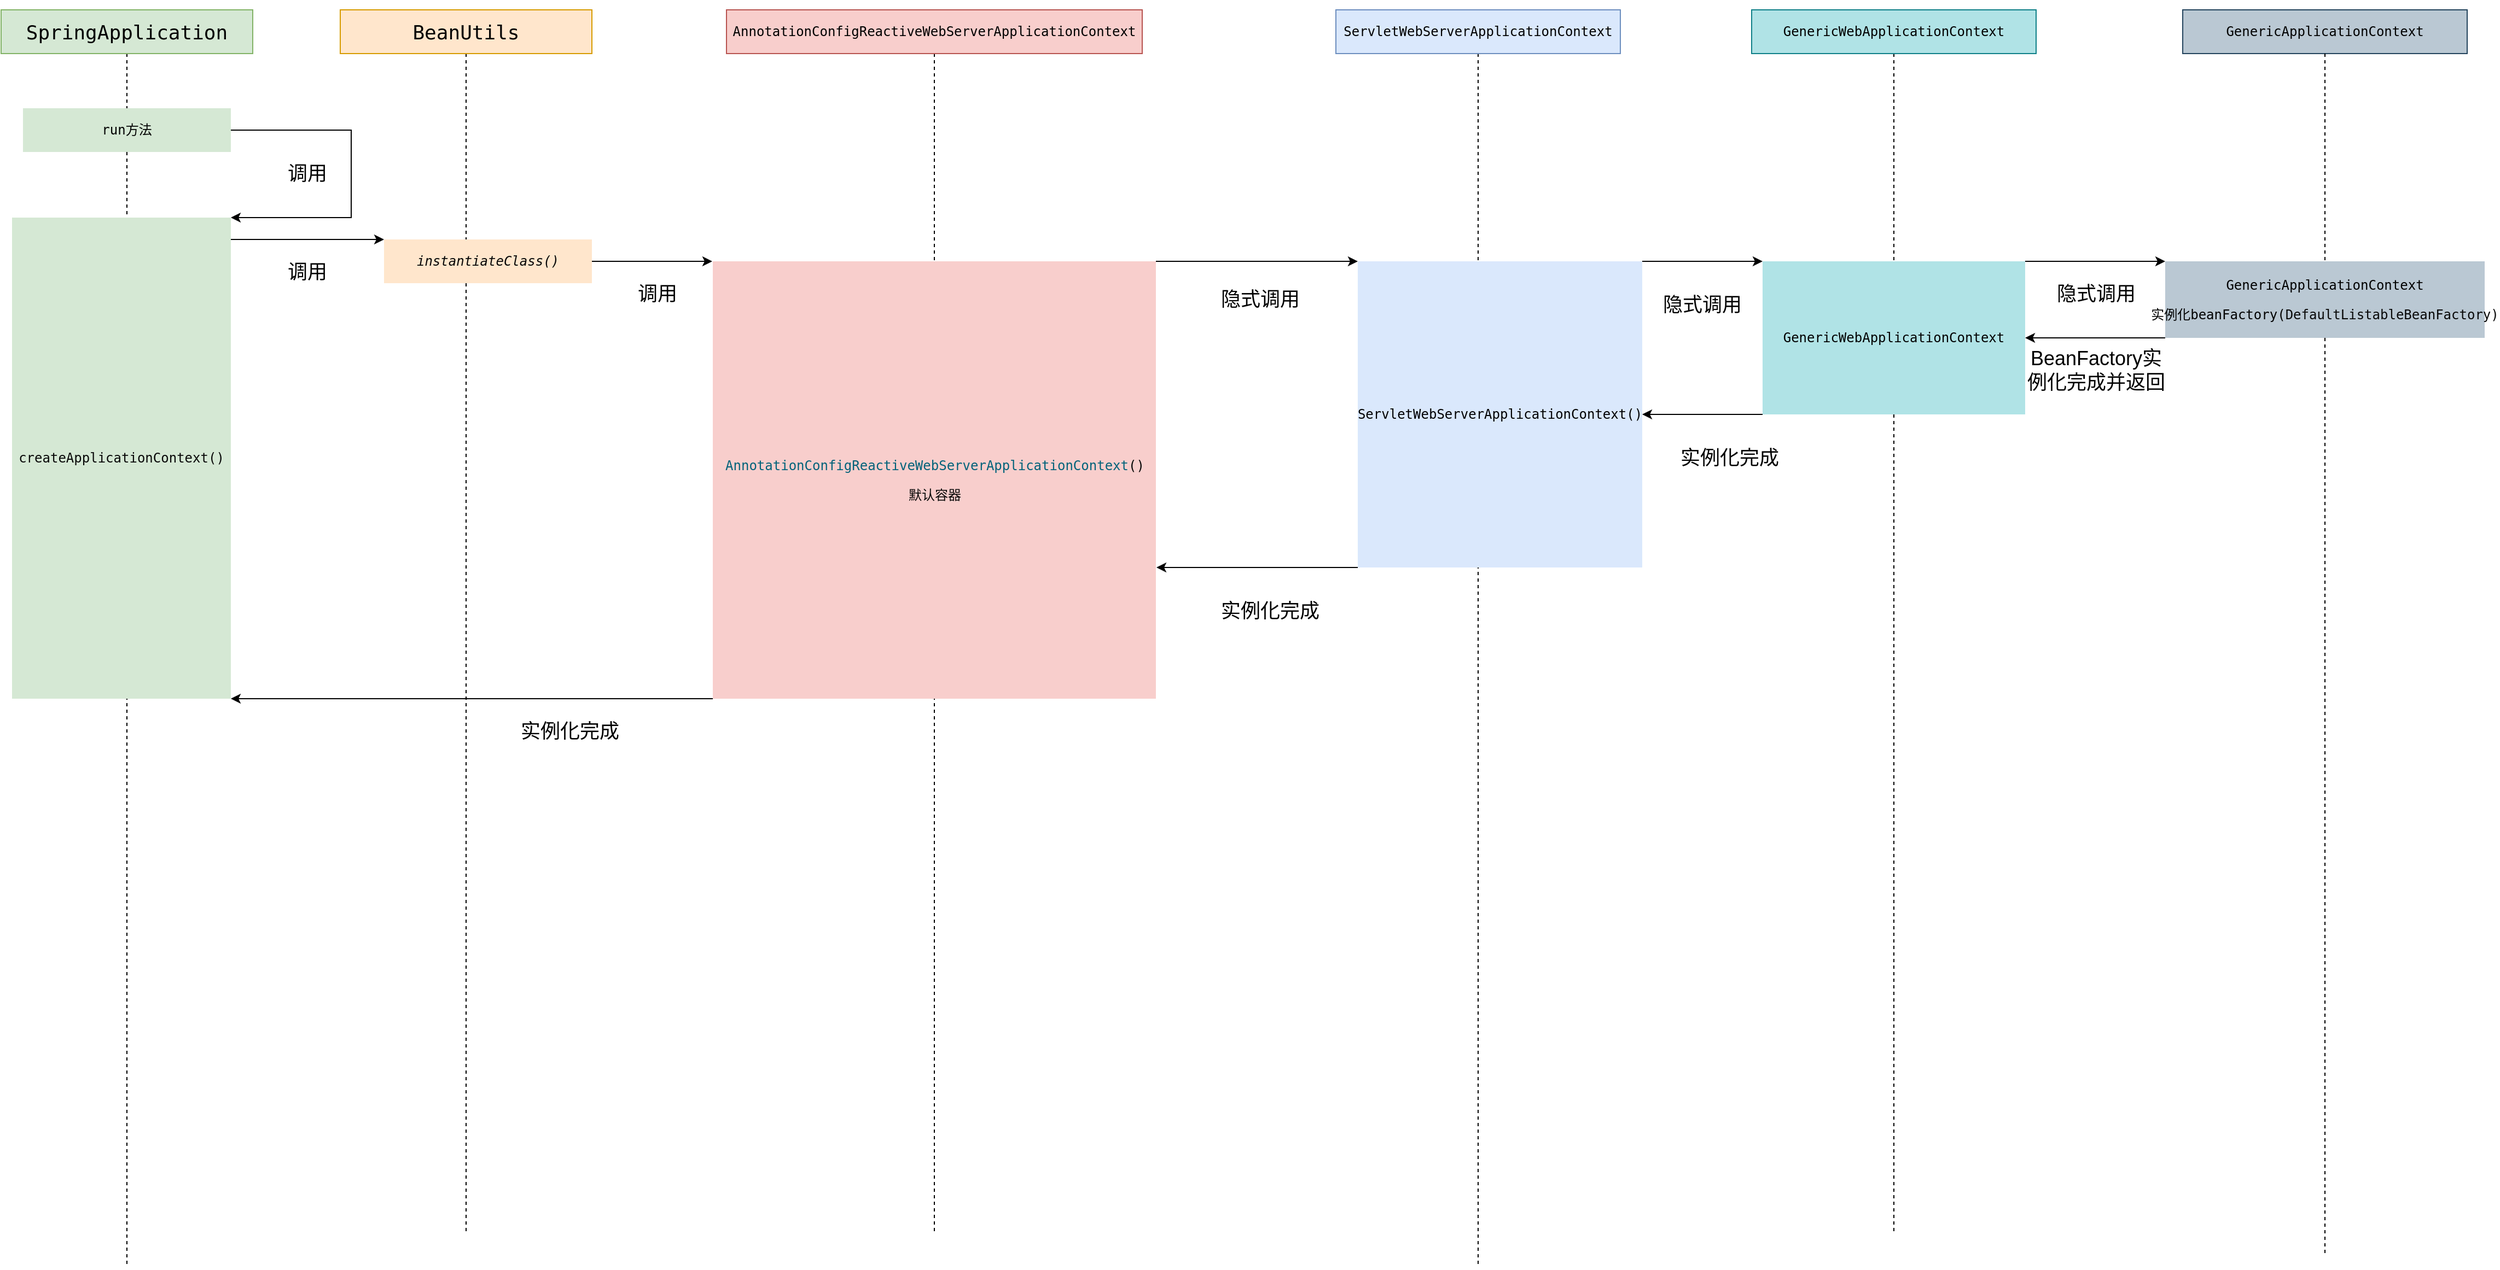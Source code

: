 <mxfile version="14.9.6" type="device"><diagram id="n0qqABqnlwBIG9NQEDoz" name="第 1 页"><mxGraphModel dx="3454" dy="2311" grid="1" gridSize="10" guides="1" tooltips="1" connect="1" arrows="1" fold="1" page="1" pageScale="1" pageWidth="827" pageHeight="1169" math="0" shadow="0"><root><mxCell id="0"/><mxCell id="1" parent="0"/><mxCell id="J4CkWkXy01h5ixSQWuHR-2" style="edgeStyle=orthogonalEdgeStyle;rounded=0;orthogonalLoop=1;jettySize=auto;html=1;exitX=0.5;exitY=1;exitDx=0;exitDy=0;dashed=1;endArrow=none;endFill=0;" parent="1" source="J4CkWkXy01h5ixSQWuHR-1" edge="1"><mxGeometry relative="1" as="geometry"><mxPoint x="205" y="1240" as="targetPoint"/></mxGeometry></mxCell><mxCell id="J4CkWkXy01h5ixSQWuHR-1" value="&lt;pre style=&quot;color: rgb(8, 8, 8); font-family: &amp;quot;jetbrains mono&amp;quot;, monospace; font-size: 13.5pt;&quot;&gt;&lt;span style=&quot;color: #000000&quot;&gt;SpringApplication&lt;/span&gt;&lt;/pre&gt;" style="rounded=0;whiteSpace=wrap;html=1;fillColor=#d5e8d4;strokeColor=#82b366;" parent="1" vertex="1"><mxGeometry x="90" y="90" width="230" height="40" as="geometry"/></mxCell><mxCell id="J4CkWkXy01h5ixSQWuHR-6" style="edgeStyle=orthogonalEdgeStyle;rounded=0;orthogonalLoop=1;jettySize=auto;html=1;exitX=1;exitY=0.5;exitDx=0;exitDy=0;entryX=1;entryY=0;entryDx=0;entryDy=0;endArrow=classic;endFill=1;" parent="1" source="J4CkWkXy01h5ixSQWuHR-3" target="J4CkWkXy01h5ixSQWuHR-5" edge="1"><mxGeometry relative="1" as="geometry"><Array as="points"><mxPoint x="410" y="200"/><mxPoint x="410" y="280"/></Array></mxGeometry></mxCell><mxCell id="J4CkWkXy01h5ixSQWuHR-3" value="&lt;pre style=&quot;color: rgb(8 , 8 , 8) ; font-family: &amp;#34;jetbrains mono&amp;#34; , monospace&quot;&gt;&lt;span style=&quot;color: rgb(0 , 0 , 0)&quot;&gt;&lt;font style=&quot;font-size: 12px&quot;&gt;run方法&lt;/font&gt;&lt;/span&gt;&lt;/pre&gt;" style="rounded=0;whiteSpace=wrap;html=1;fillColor=#d5e8d4;strokeColor=none;" parent="1" vertex="1"><mxGeometry x="110" y="180" width="190" height="40" as="geometry"/></mxCell><mxCell id="J4CkWkXy01h5ixSQWuHR-10" style="edgeStyle=orthogonalEdgeStyle;rounded=0;orthogonalLoop=1;jettySize=auto;html=1;entryX=0;entryY=0;entryDx=0;entryDy=0;endArrow=classic;endFill=1;exitX=0.995;exitY=0.042;exitDx=0;exitDy=0;exitPerimeter=0;" parent="1" source="J4CkWkXy01h5ixSQWuHR-5" target="J4CkWkXy01h5ixSQWuHR-9" edge="1"><mxGeometry relative="1" as="geometry"><Array as="points"><mxPoint x="299" y="300"/></Array><mxPoint x="303" y="300" as="sourcePoint"/></mxGeometry></mxCell><mxCell id="J4CkWkXy01h5ixSQWuHR-5" value="&lt;pre style=&quot;color: rgb(8 , 8 , 8) ; font-family: &amp;#34;jetbrains mono&amp;#34; , monospace&quot;&gt;&lt;pre style=&quot;font-family: &amp;#34;jetbrains mono&amp;#34; , monospace&quot;&gt;&lt;font style=&quot;font-size: 12px&quot;&gt;createApplicationContext()&lt;/font&gt;&lt;/pre&gt;&lt;/pre&gt;" style="rounded=0;whiteSpace=wrap;html=1;fillColor=#d5e8d4;strokeColor=none;" parent="1" vertex="1"><mxGeometry x="100" y="280" width="200" height="440" as="geometry"/></mxCell><mxCell id="J4CkWkXy01h5ixSQWuHR-8" style="edgeStyle=orthogonalEdgeStyle;rounded=0;orthogonalLoop=1;jettySize=auto;html=1;exitX=0.5;exitY=1;exitDx=0;exitDy=0;endArrow=none;endFill=0;dashed=1;" parent="1" source="J4CkWkXy01h5ixSQWuHR-7" edge="1"><mxGeometry relative="1" as="geometry"><mxPoint x="515" y="1210" as="targetPoint"/></mxGeometry></mxCell><mxCell id="J4CkWkXy01h5ixSQWuHR-7" value="&lt;pre style=&quot;color: rgb(8 , 8 , 8) ; font-family: &amp;quot;jetbrains mono&amp;quot; , monospace ; font-size: 13.5pt&quot;&gt;&lt;pre style=&quot;font-family: &amp;quot;jetbrains mono&amp;quot;, monospace; font-size: 13.5pt;&quot;&gt;&lt;span style=&quot;color: #000000&quot;&gt;BeanUtils&lt;/span&gt;&lt;/pre&gt;&lt;/pre&gt;" style="rounded=0;whiteSpace=wrap;html=1;fillColor=#ffe6cc;strokeColor=#d79b00;" parent="1" vertex="1"><mxGeometry x="400" y="90" width="230" height="40" as="geometry"/></mxCell><mxCell id="J4CkWkXy01h5ixSQWuHR-14" style="edgeStyle=orthogonalEdgeStyle;rounded=0;orthogonalLoop=1;jettySize=auto;html=1;exitX=1;exitY=0.5;exitDx=0;exitDy=0;fontColor=#000000;endArrow=classic;endFill=1;" parent="1" source="J4CkWkXy01h5ixSQWuHR-9" edge="1"><mxGeometry relative="1" as="geometry"><mxPoint x="740" y="320" as="targetPoint"/></mxGeometry></mxCell><mxCell id="J4CkWkXy01h5ixSQWuHR-9" value="&lt;pre style=&quot;color: rgb(8 , 8 , 8) ; font-family: &amp;#34;jetbrains mono&amp;#34; , monospace&quot;&gt;&lt;pre style=&quot;font-family: &amp;#34;jetbrains mono&amp;#34; , monospace&quot;&gt;&lt;pre style=&quot;font-family: &amp;#34;jetbrains mono&amp;#34; , monospace&quot;&gt;&lt;span style=&quot;font-style: italic&quot;&gt;&lt;font style=&quot;font-size: 12px&quot;&gt;instantiateClass()&lt;/font&gt;&lt;/span&gt;&lt;/pre&gt;&lt;/pre&gt;&lt;/pre&gt;" style="rounded=0;whiteSpace=wrap;html=1;fillColor=#ffe6cc;strokeColor=none;" parent="1" vertex="1"><mxGeometry x="440" y="300" width="190" height="40" as="geometry"/></mxCell><mxCell id="J4CkWkXy01h5ixSQWuHR-12" style="edgeStyle=orthogonalEdgeStyle;rounded=0;orthogonalLoop=1;jettySize=auto;html=1;exitX=0.5;exitY=1;exitDx=0;exitDy=0;fontColor=#000000;endArrow=none;endFill=0;dashed=1;" parent="1" source="J4CkWkXy01h5ixSQWuHR-11" edge="1"><mxGeometry relative="1" as="geometry"><mxPoint x="943" y="1210" as="targetPoint"/></mxGeometry></mxCell><mxCell id="J4CkWkXy01h5ixSQWuHR-11" value="&lt;pre style=&quot;font-family: &amp;quot;jetbrains mono&amp;quot;, monospace;&quot;&gt;&lt;pre style=&quot;font-family: &amp;quot;jetbrains mono&amp;quot; , monospace&quot;&gt;&lt;pre style=&quot;font-family: &amp;quot;jetbrains mono&amp;quot;, monospace;&quot;&gt;&lt;span style=&quot;&quot;&gt;&lt;font style=&quot;font-size: 12px&quot;&gt;AnnotationConfigReactiveWebServerApplicationContext&lt;/font&gt;&lt;/span&gt;&lt;/pre&gt;&lt;/pre&gt;&lt;/pre&gt;" style="rounded=0;whiteSpace=wrap;html=1;fillColor=#f8cecc;strokeColor=#b85450;" parent="1" vertex="1"><mxGeometry x="753" y="90" width="380" height="40" as="geometry"/></mxCell><mxCell id="J4CkWkXy01h5ixSQWuHR-32" style="edgeStyle=orthogonalEdgeStyle;rounded=0;orthogonalLoop=1;jettySize=auto;html=1;exitX=1;exitY=0;exitDx=0;exitDy=0;entryX=0;entryY=0;entryDx=0;entryDy=0;fontColor=#000000;endArrow=classic;endFill=1;" parent="1" source="J4CkWkXy01h5ixSQWuHR-13" target="J4CkWkXy01h5ixSQWuHR-17" edge="1"><mxGeometry relative="1" as="geometry"><Array as="points"><mxPoint x="1240" y="320"/><mxPoint x="1240" y="320"/></Array></mxGeometry></mxCell><mxCell id="pXydsDyzY3iig2B9Jl1G-4" style="edgeStyle=orthogonalEdgeStyle;rounded=0;orthogonalLoop=1;jettySize=auto;html=1;exitX=0;exitY=1;exitDx=0;exitDy=0;entryX=1;entryY=1;entryDx=0;entryDy=0;" edge="1" parent="1" source="J4CkWkXy01h5ixSQWuHR-13" target="J4CkWkXy01h5ixSQWuHR-5"><mxGeometry relative="1" as="geometry"><mxPoint x="430" y="619.931" as="targetPoint"/><Array as="points"><mxPoint x="530" y="720"/><mxPoint x="530" y="720"/></Array></mxGeometry></mxCell><mxCell id="J4CkWkXy01h5ixSQWuHR-13" value="&lt;pre style=&quot;color: rgb(8 , 8 , 8) ; font-family: &amp;#34;jetbrains mono&amp;#34; , monospace&quot;&gt;&lt;pre style=&quot;font-family: &amp;#34;jetbrains mono&amp;#34; , monospace&quot;&gt;&lt;pre style=&quot;font-family: &amp;#34;jetbrains mono&amp;#34; , monospace&quot;&gt;&lt;pre style=&quot;font-family: &amp;#34;jetbrains mono&amp;#34; , monospace&quot;&gt;&lt;span style=&quot;color: #00627a&quot;&gt;AnnotationConfigReactiveWebServerApplicationContext&lt;/span&gt;()&lt;/pre&gt;&lt;pre style=&quot;font-family: &amp;#34;jetbrains mono&amp;#34; , monospace&quot;&gt;默认容器&lt;/pre&gt;&lt;/pre&gt;&lt;/pre&gt;&lt;/pre&gt;" style="rounded=0;whiteSpace=wrap;html=1;fillColor=#f8cecc;strokeColor=none;" parent="1" vertex="1"><mxGeometry x="740.5" y="320" width="405" height="400" as="geometry"/></mxCell><mxCell id="J4CkWkXy01h5ixSQWuHR-16" style="edgeStyle=orthogonalEdgeStyle;rounded=0;orthogonalLoop=1;jettySize=auto;html=1;exitX=0.5;exitY=1;exitDx=0;exitDy=0;fontColor=#000000;endArrow=none;endFill=0;dashed=1;" parent="1" source="J4CkWkXy01h5ixSQWuHR-15" edge="1"><mxGeometry relative="1" as="geometry"><mxPoint x="1440" y="1240" as="targetPoint"/></mxGeometry></mxCell><mxCell id="J4CkWkXy01h5ixSQWuHR-15" value="&lt;pre style=&quot;font-family: &amp;quot;jetbrains mono&amp;quot; , monospace&quot;&gt;&lt;pre style=&quot;font-family: &amp;quot;jetbrains mono&amp;quot; , monospace&quot;&gt;&lt;pre style=&quot;font-family: &amp;quot;jetbrains mono&amp;quot; , monospace&quot;&gt;&lt;pre style=&quot;color: rgb(8 , 8 , 8) ; font-family: &amp;quot;jetbrains mono&amp;quot; , monospace&quot;&gt;&lt;pre style=&quot;font-family: &amp;quot;jetbrains mono&amp;quot;, monospace;&quot;&gt;&lt;span style=&quot;color: rgb(0 , 0 , 0)&quot;&gt;&lt;font style=&quot;font-size: 12px&quot;&gt;ServletWebServerApplicationContext&lt;/font&gt;&lt;/span&gt;&lt;/pre&gt;&lt;/pre&gt;&lt;/pre&gt;&lt;/pre&gt;&lt;/pre&gt;" style="rounded=0;whiteSpace=wrap;html=1;fillColor=#dae8fc;strokeColor=#6c8ebf;" parent="1" vertex="1"><mxGeometry x="1310" y="90" width="260" height="40" as="geometry"/></mxCell><mxCell id="J4CkWkXy01h5ixSQWuHR-23" style="edgeStyle=orthogonalEdgeStyle;rounded=0;orthogonalLoop=1;jettySize=auto;html=1;exitX=1;exitY=0;exitDx=0;exitDy=0;entryX=0;entryY=0;entryDx=0;entryDy=0;fontColor=#000000;endArrow=classic;endFill=1;" parent="1" source="J4CkWkXy01h5ixSQWuHR-17" target="J4CkWkXy01h5ixSQWuHR-20" edge="1"><mxGeometry relative="1" as="geometry"><Array as="points"><mxPoint x="1610" y="320"/><mxPoint x="1610" y="320"/></Array></mxGeometry></mxCell><mxCell id="J4CkWkXy01h5ixSQWuHR-31" style="edgeStyle=orthogonalEdgeStyle;rounded=0;orthogonalLoop=1;jettySize=auto;html=1;exitX=0;exitY=1;exitDx=0;exitDy=0;fontColor=#000000;endArrow=classic;endFill=1;" parent="1" source="J4CkWkXy01h5ixSQWuHR-17" edge="1"><mxGeometry relative="1" as="geometry"><mxPoint x="1146" y="600" as="targetPoint"/><Array as="points"><mxPoint x="1300" y="600"/><mxPoint x="1300" y="600"/></Array></mxGeometry></mxCell><mxCell id="J4CkWkXy01h5ixSQWuHR-17" value="&lt;pre style=&quot;font-family: &amp;quot;jetbrains mono&amp;quot; , monospace&quot;&gt;&lt;pre style=&quot;font-family: &amp;quot;jetbrains mono&amp;quot; , monospace&quot;&gt;&lt;pre style=&quot;font-family: &amp;quot;jetbrains mono&amp;quot; , monospace&quot;&gt;&lt;pre style=&quot;color: rgb(8 , 8 , 8) ; font-family: &amp;quot;jetbrains mono&amp;quot; , monospace&quot;&gt;&lt;pre style=&quot;font-family: &amp;quot;jetbrains mono&amp;quot;, monospace;&quot;&gt;&lt;span style=&quot;color: rgb(0 , 0 , 0)&quot;&gt;&lt;font style=&quot;font-size: 12px&quot;&gt;ServletWebServerApplicationContext()&lt;/font&gt;&lt;/span&gt;&lt;/pre&gt;&lt;/pre&gt;&lt;/pre&gt;&lt;/pre&gt;&lt;/pre&gt;" style="rounded=0;whiteSpace=wrap;html=1;fillColor=#dae8fc;strokeColor=none;" parent="1" vertex="1"><mxGeometry x="1330" y="320" width="260" height="280" as="geometry"/></mxCell><mxCell id="J4CkWkXy01h5ixSQWuHR-21" style="edgeStyle=orthogonalEdgeStyle;rounded=0;orthogonalLoop=1;jettySize=auto;html=1;exitX=0.5;exitY=1;exitDx=0;exitDy=0;fontColor=#000000;endArrow=none;endFill=0;dashed=1;" parent="1" source="J4CkWkXy01h5ixSQWuHR-19" edge="1"><mxGeometry relative="1" as="geometry"><mxPoint x="1820" y="1210" as="targetPoint"/></mxGeometry></mxCell><mxCell id="J4CkWkXy01h5ixSQWuHR-19" value="&lt;pre style=&quot;font-family: &amp;quot;jetbrains mono&amp;quot; , monospace&quot;&gt;&lt;pre style=&quot;font-family: &amp;quot;jetbrains mono&amp;quot; , monospace&quot;&gt;&lt;pre style=&quot;font-family: &amp;quot;jetbrains mono&amp;quot; , monospace&quot;&gt;&lt;pre style=&quot;color: rgb(8 , 8 , 8) ; font-family: &amp;quot;jetbrains mono&amp;quot; , monospace&quot;&gt;&lt;pre style=&quot;font-family: &amp;quot;jetbrains mono&amp;quot; , monospace&quot;&gt;&lt;pre style=&quot;font-family: &amp;quot;jetbrains mono&amp;quot;, monospace;&quot;&gt;&lt;span style=&quot;color: rgb(0 , 0 , 0)&quot;&gt;&lt;font style=&quot;font-size: 12px&quot;&gt;GenericWebApplicationContext&lt;/font&gt;&lt;/span&gt;&lt;/pre&gt;&lt;/pre&gt;&lt;/pre&gt;&lt;/pre&gt;&lt;/pre&gt;&lt;/pre&gt;" style="rounded=0;whiteSpace=wrap;html=1;fillColor=#b0e3e6;strokeColor=#0e8088;" parent="1" vertex="1"><mxGeometry x="1690" y="90" width="260" height="40" as="geometry"/></mxCell><mxCell id="J4CkWkXy01h5ixSQWuHR-28" style="edgeStyle=orthogonalEdgeStyle;rounded=0;orthogonalLoop=1;jettySize=auto;html=1;exitX=1;exitY=0;exitDx=0;exitDy=0;entryX=0;entryY=0;entryDx=0;entryDy=0;fontColor=#000000;endArrow=classic;endFill=1;" parent="1" source="J4CkWkXy01h5ixSQWuHR-20" target="J4CkWkXy01h5ixSQWuHR-26" edge="1"><mxGeometry relative="1" as="geometry"><Array as="points"><mxPoint x="2000" y="320"/><mxPoint x="2000" y="320"/></Array></mxGeometry></mxCell><mxCell id="J4CkWkXy01h5ixSQWuHR-30" style="edgeStyle=orthogonalEdgeStyle;rounded=0;orthogonalLoop=1;jettySize=auto;html=1;exitX=0;exitY=1;exitDx=0;exitDy=0;fontColor=#000000;endArrow=classic;endFill=1;" parent="1" source="J4CkWkXy01h5ixSQWuHR-20" edge="1"><mxGeometry relative="1" as="geometry"><mxPoint x="1590" y="460" as="targetPoint"/><Array as="points"><mxPoint x="1590" y="460"/></Array></mxGeometry></mxCell><mxCell id="J4CkWkXy01h5ixSQWuHR-20" value="&lt;pre style=&quot;font-family: &amp;quot;jetbrains mono&amp;quot; , monospace&quot;&gt;&lt;pre style=&quot;font-family: &amp;quot;jetbrains mono&amp;quot; , monospace&quot;&gt;&lt;pre style=&quot;font-family: &amp;quot;jetbrains mono&amp;quot; , monospace&quot;&gt;&lt;pre style=&quot;color: rgb(8 , 8 , 8) ; font-family: &amp;quot;jetbrains mono&amp;quot; , monospace&quot;&gt;&lt;pre style=&quot;font-family: &amp;quot;jetbrains mono&amp;quot; , monospace&quot;&gt;&lt;pre style=&quot;font-family: &amp;quot;jetbrains mono&amp;quot;, monospace;&quot;&gt;&lt;span style=&quot;color: rgb(0 , 0 , 0)&quot;&gt;&lt;font style=&quot;font-size: 12px&quot;&gt;GenericWebApplicationContext&lt;/font&gt;&lt;/span&gt;&lt;/pre&gt;&lt;/pre&gt;&lt;/pre&gt;&lt;/pre&gt;&lt;/pre&gt;&lt;/pre&gt;" style="rounded=0;whiteSpace=wrap;html=1;fillColor=#b0e3e6;strokeColor=none;" parent="1" vertex="1"><mxGeometry x="1700" y="320" width="240" height="140" as="geometry"/></mxCell><mxCell id="J4CkWkXy01h5ixSQWuHR-25" style="edgeStyle=orthogonalEdgeStyle;rounded=0;orthogonalLoop=1;jettySize=auto;html=1;exitX=0.5;exitY=1;exitDx=0;exitDy=0;fontColor=#000000;endArrow=none;endFill=0;dashed=1;startArrow=none;" parent="1" source="J4CkWkXy01h5ixSQWuHR-26" edge="1"><mxGeometry relative="1" as="geometry"><mxPoint x="2214" y="1230" as="targetPoint"/><Array as="points"><mxPoint x="2214" y="1220"/><mxPoint x="2214" y="1220"/></Array></mxGeometry></mxCell><mxCell id="J4CkWkXy01h5ixSQWuHR-24" value="&lt;pre style=&quot;font-family: &amp;quot;jetbrains mono&amp;quot; , monospace&quot;&gt;&lt;pre style=&quot;font-family: &amp;quot;jetbrains mono&amp;quot; , monospace&quot;&gt;&lt;pre style=&quot;font-family: &amp;quot;jetbrains mono&amp;quot; , monospace&quot;&gt;&lt;pre style=&quot;color: rgb(8 , 8 , 8) ; font-family: &amp;quot;jetbrains mono&amp;quot; , monospace&quot;&gt;&lt;pre style=&quot;font-family: &amp;quot;jetbrains mono&amp;quot; , monospace&quot;&gt;&lt;pre style=&quot;font-family: &amp;quot;jetbrains mono&amp;quot; , monospace&quot;&gt;&lt;pre style=&quot;font-family: &amp;quot;jetbrains mono&amp;quot;, monospace;&quot;&gt;&lt;span style=&quot;color: rgb(0 , 0 , 0)&quot;&gt;&lt;font style=&quot;font-size: 12px&quot;&gt;GenericApplicationContext&lt;/font&gt;&lt;/span&gt;&lt;/pre&gt;&lt;/pre&gt;&lt;/pre&gt;&lt;/pre&gt;&lt;/pre&gt;&lt;/pre&gt;&lt;/pre&gt;" style="rounded=0;whiteSpace=wrap;html=1;fillColor=#bac8d3;strokeColor=#23445d;" parent="1" vertex="1"><mxGeometry x="2084" y="90" width="260" height="40" as="geometry"/></mxCell><mxCell id="J4CkWkXy01h5ixSQWuHR-34" style="edgeStyle=orthogonalEdgeStyle;rounded=0;orthogonalLoop=1;jettySize=auto;html=1;exitX=0;exitY=1;exitDx=0;exitDy=0;entryX=1;entryY=0.5;entryDx=0;entryDy=0;fontColor=#000000;endArrow=classic;endFill=1;" parent="1" source="J4CkWkXy01h5ixSQWuHR-26" target="J4CkWkXy01h5ixSQWuHR-20" edge="1"><mxGeometry relative="1" as="geometry"><Array as="points"><mxPoint x="2030" y="390"/><mxPoint x="2030" y="390"/></Array></mxGeometry></mxCell><mxCell id="J4CkWkXy01h5ixSQWuHR-26" value="&lt;pre style=&quot;font-family: &amp;#34;jetbrains mono&amp;#34; , monospace&quot;&gt;&lt;pre style=&quot;font-family: &amp;#34;jetbrains mono&amp;#34; , monospace&quot;&gt;&lt;pre style=&quot;font-family: &amp;#34;jetbrains mono&amp;#34; , monospace&quot;&gt;&lt;pre style=&quot;color: rgb(8 , 8 , 8) ; font-family: &amp;#34;jetbrains mono&amp;#34; , monospace&quot;&gt;&lt;pre style=&quot;font-family: &amp;#34;jetbrains mono&amp;#34; , monospace&quot;&gt;&lt;pre style=&quot;font-family: &amp;#34;jetbrains mono&amp;#34; , monospace&quot;&gt;&lt;pre style=&quot;font-family: &amp;#34;jetbrains mono&amp;#34; , monospace&quot;&gt;&lt;span style=&quot;color: rgb(0 , 0 , 0)&quot;&gt;&lt;font style=&quot;font-size: 12px&quot;&gt;GenericApplicationContext&lt;/font&gt;&lt;/span&gt;&lt;/pre&gt;&lt;pre style=&quot;font-family: &amp;#34;jetbrains mono&amp;#34; , monospace&quot;&gt;&lt;span style=&quot;color: rgb(0 , 0 , 0)&quot;&gt;&lt;font style=&quot;font-size: 12px&quot;&gt;实例化beanFactory(&lt;/font&gt;&lt;/span&gt;DefaultListableBeanFactory)&lt;br&gt;&lt;/pre&gt;&lt;/pre&gt;&lt;/pre&gt;&lt;/pre&gt;&lt;/pre&gt;&lt;/pre&gt;&lt;/pre&gt;" style="rounded=0;whiteSpace=wrap;html=1;fillColor=#bac8d3;strokeColor=none;" parent="1" vertex="1"><mxGeometry x="2068" y="320" width="292" height="70" as="geometry"/></mxCell><mxCell id="J4CkWkXy01h5ixSQWuHR-33" value="" style="edgeStyle=orthogonalEdgeStyle;rounded=0;orthogonalLoop=1;jettySize=auto;html=1;exitX=0.5;exitY=1;exitDx=0;exitDy=0;fontColor=#000000;endArrow=none;endFill=0;dashed=1;" parent="1" source="J4CkWkXy01h5ixSQWuHR-24" target="J4CkWkXy01h5ixSQWuHR-26" edge="1"><mxGeometry relative="1" as="geometry"><mxPoint x="2190" y="1216" as="targetPoint"/><mxPoint x="2190" y="130" as="sourcePoint"/><Array as="points"/></mxGeometry></mxCell><mxCell id="J4CkWkXy01h5ixSQWuHR-35" value="&lt;font style=&quot;font-size: 18px&quot;&gt;调用&lt;/font&gt;" style="text;html=1;strokeColor=none;fillColor=none;align=center;verticalAlign=middle;whiteSpace=wrap;rounded=0;fontColor=#000000;" parent="1" vertex="1"><mxGeometry x="340" y="220" width="60" height="40" as="geometry"/></mxCell><mxCell id="J4CkWkXy01h5ixSQWuHR-36" value="&lt;font style=&quot;font-size: 18px&quot;&gt;调用&lt;/font&gt;" style="text;html=1;strokeColor=none;fillColor=none;align=center;verticalAlign=middle;whiteSpace=wrap;rounded=0;fontColor=#000000;" parent="1" vertex="1"><mxGeometry x="340" y="310" width="60" height="40" as="geometry"/></mxCell><mxCell id="J4CkWkXy01h5ixSQWuHR-37" value="&lt;font style=&quot;font-size: 18px&quot;&gt;调用&lt;/font&gt;" style="text;html=1;strokeColor=none;fillColor=none;align=center;verticalAlign=middle;whiteSpace=wrap;rounded=0;fontColor=#000000;" parent="1" vertex="1"><mxGeometry x="660" y="330" width="60" height="40" as="geometry"/></mxCell><mxCell id="J4CkWkXy01h5ixSQWuHR-38" value="&lt;font style=&quot;font-size: 18px&quot;&gt;隐式调用&lt;/font&gt;" style="text;html=1;strokeColor=none;fillColor=none;align=center;verticalAlign=middle;whiteSpace=wrap;rounded=0;fontColor=#000000;" parent="1" vertex="1"><mxGeometry x="1196" y="335" width="90" height="40" as="geometry"/></mxCell><mxCell id="J4CkWkXy01h5ixSQWuHR-39" value="&lt;font style=&quot;font-size: 18px&quot;&gt;隐式调用&lt;/font&gt;" style="text;html=1;strokeColor=none;fillColor=none;align=center;verticalAlign=middle;whiteSpace=wrap;rounded=0;fontColor=#000000;" parent="1" vertex="1"><mxGeometry x="1600" y="340" width="90" height="40" as="geometry"/></mxCell><mxCell id="J4CkWkXy01h5ixSQWuHR-41" value="&lt;font style=&quot;font-size: 18px&quot;&gt;隐式调用&lt;/font&gt;" style="text;html=1;strokeColor=none;fillColor=none;align=center;verticalAlign=middle;whiteSpace=wrap;rounded=0;fontColor=#000000;" parent="1" vertex="1"><mxGeometry x="1960" y="330" width="90" height="40" as="geometry"/></mxCell><mxCell id="pXydsDyzY3iig2B9Jl1G-1" value="&lt;font style=&quot;font-size: 18px&quot;&gt;BeanFactory实例化完成并返回&lt;/font&gt;" style="text;html=1;strokeColor=none;fillColor=none;align=center;verticalAlign=middle;whiteSpace=wrap;rounded=0;fontColor=#000000;" vertex="1" parent="1"><mxGeometry x="1940" y="400" width="130" height="40" as="geometry"/></mxCell><mxCell id="pXydsDyzY3iig2B9Jl1G-5" value="&lt;font style=&quot;font-size: 18px&quot;&gt;实例化完成&lt;/font&gt;" style="text;html=1;strokeColor=none;fillColor=none;align=center;verticalAlign=middle;whiteSpace=wrap;rounded=0;fontColor=#000000;" vertex="1" parent="1"><mxGeometry x="530" y="730" width="160" height="40" as="geometry"/></mxCell><mxCell id="pXydsDyzY3iig2B9Jl1G-6" value="&lt;font style=&quot;font-size: 18px&quot;&gt;实例化完成&lt;/font&gt;" style="text;html=1;strokeColor=none;fillColor=none;align=center;verticalAlign=middle;whiteSpace=wrap;rounded=0;fontColor=#000000;" vertex="1" parent="1"><mxGeometry x="1170" y="620" width="160" height="40" as="geometry"/></mxCell><mxCell id="pXydsDyzY3iig2B9Jl1G-7" value="&lt;font style=&quot;font-size: 18px&quot;&gt;实例化完成&lt;/font&gt;" style="text;html=1;strokeColor=none;fillColor=none;align=center;verticalAlign=middle;whiteSpace=wrap;rounded=0;fontColor=#000000;" vertex="1" parent="1"><mxGeometry x="1590" y="480" width="160" height="40" as="geometry"/></mxCell></root></mxGraphModel></diagram></mxfile>